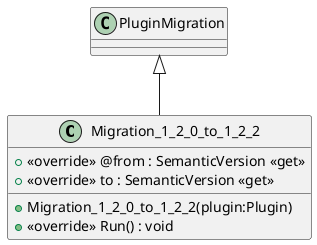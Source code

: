 @startuml
class Migration_1_2_0_to_1_2_2 {
    + Migration_1_2_0_to_1_2_2(plugin:Plugin)
    + <<override>> @from : SemanticVersion <<get>>
    + <<override>> to : SemanticVersion <<get>>
    + <<override>> Run() : void
}
PluginMigration <|-- Migration_1_2_0_to_1_2_2
@enduml
